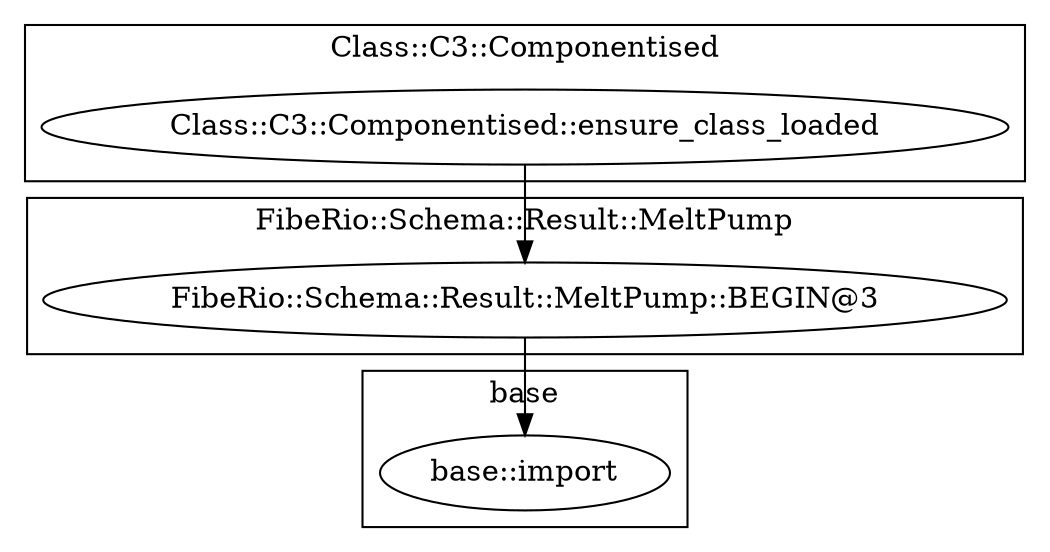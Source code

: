 digraph {
graph [overlap=false]
subgraph cluster_base {
	label="base";
	"base::import";
}
subgraph cluster_Class_C3_Componentised {
	label="Class::C3::Componentised";
	"Class::C3::Componentised::ensure_class_loaded";
}
subgraph cluster_FibeRio_Schema_Result_MeltPump {
	label="FibeRio::Schema::Result::MeltPump";
	"FibeRio::Schema::Result::MeltPump::BEGIN@3";
}
"Class::C3::Componentised::ensure_class_loaded" -> "FibeRio::Schema::Result::MeltPump::BEGIN@3";
"FibeRio::Schema::Result::MeltPump::BEGIN@3" -> "base::import";
}
